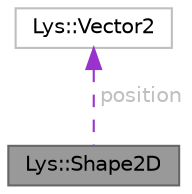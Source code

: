 digraph "Lys::Shape2D"
{
 // LATEX_PDF_SIZE
  bgcolor="transparent";
  edge [fontname=Helvetica,fontsize=10,labelfontname=Helvetica,labelfontsize=10];
  node [fontname=Helvetica,fontsize=10,shape=box,height=0.2,width=0.4];
  Node1 [id="Node000001",label="Lys::Shape2D",height=0.2,width=0.4,color="gray40", fillcolor="grey60", style="filled", fontcolor="black",tooltip=" "];
  Node2 -> Node1 [id="edge1_Node000001_Node000002",dir="back",color="darkorchid3",style="dashed",tooltip=" ",label=" position",fontcolor="grey" ];
  Node2 [id="Node000002",label="Lys::Vector2",height=0.2,width=0.4,color="grey75", fillcolor="white", style="filled",URL="$structLys_1_1Vector2.html",tooltip=" "];
}
